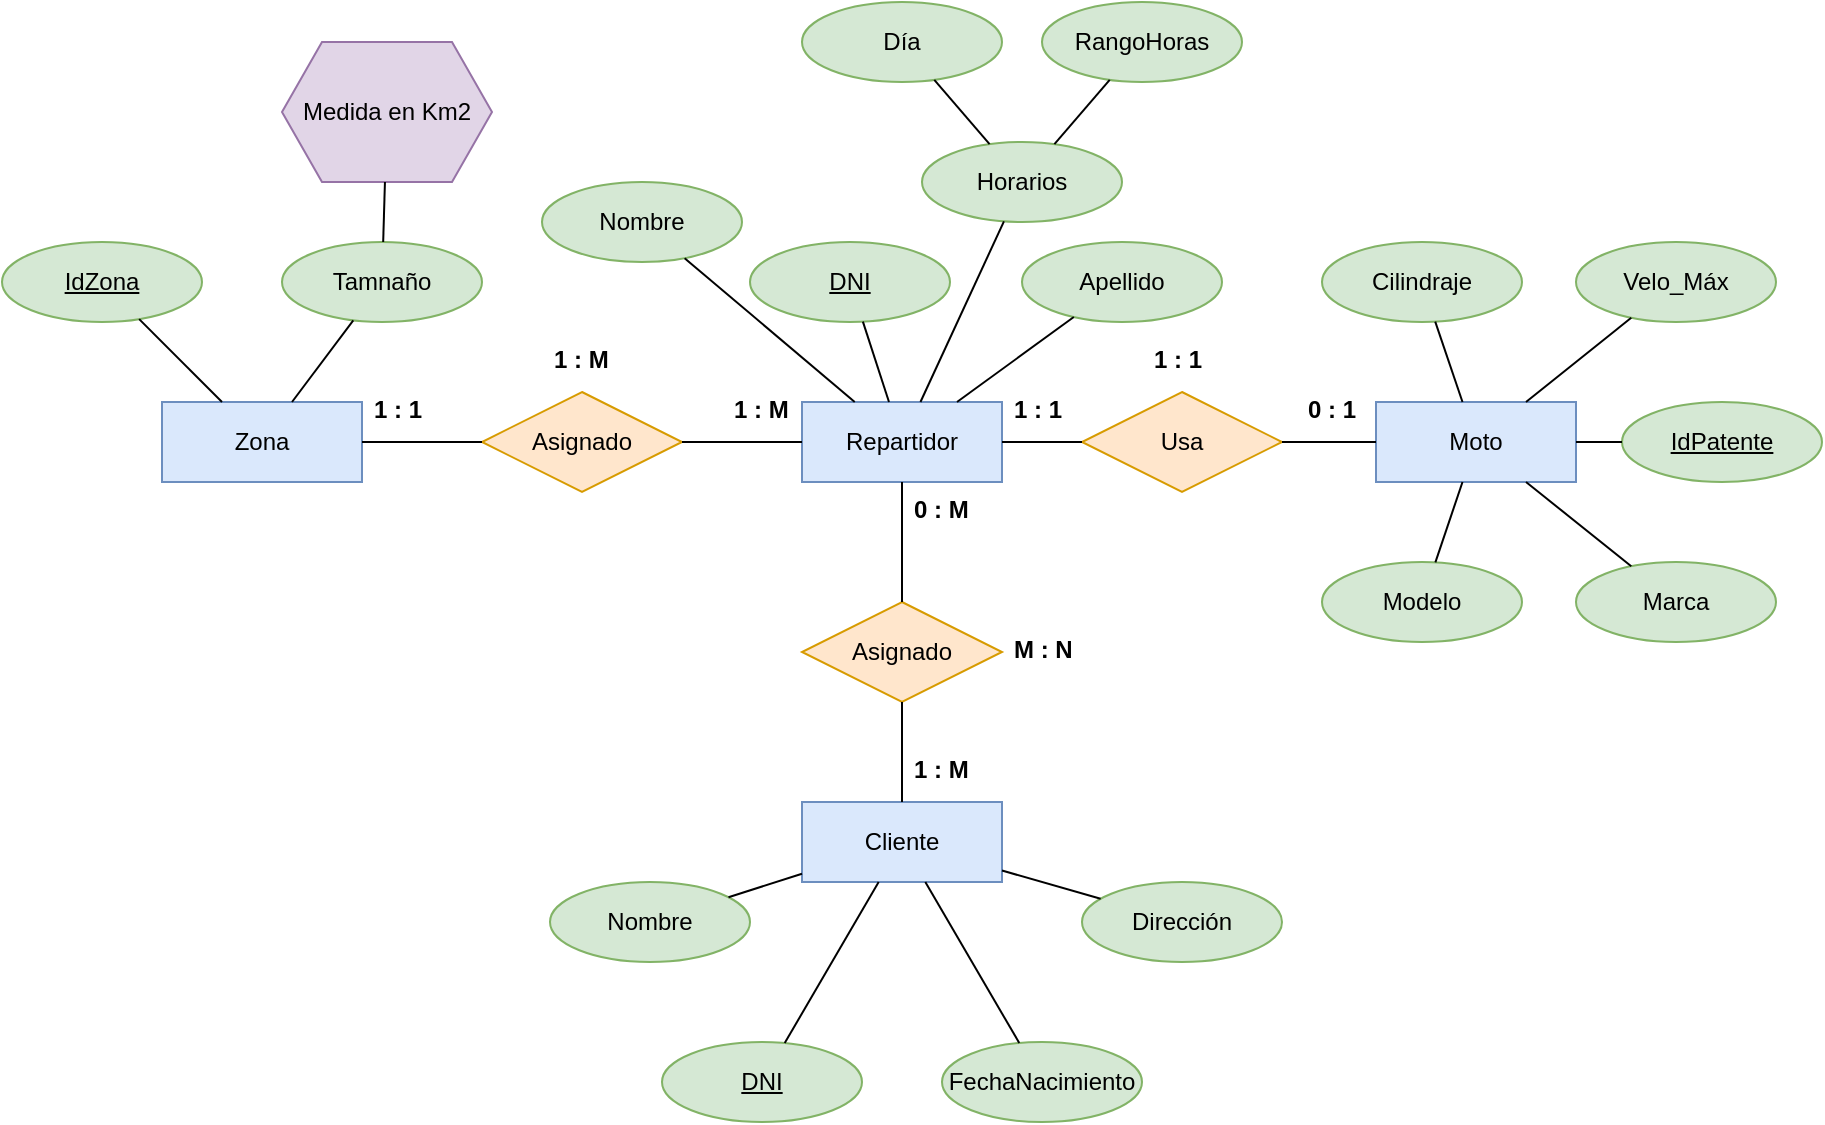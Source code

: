 <mxfile version="24.2.5" type="github">
  <diagram name="Página-1" id="_4Nhc4b1fY-WB2GzDSU6">
    <mxGraphModel dx="540" dy="342" grid="1" gridSize="10" guides="1" tooltips="1" connect="1" arrows="1" fold="1" page="1" pageScale="1" pageWidth="827" pageHeight="1169" math="0" shadow="0">
      <root>
        <mxCell id="0" />
        <mxCell id="1" parent="0" />
        <mxCell id="O9mkS1fQQ6wqIUbLn2zo-1" value="Repartidor" style="whiteSpace=wrap;html=1;align=center;fillColor=#dae8fc;strokeColor=#6c8ebf;" vertex="1" parent="1">
          <mxGeometry x="440" y="200" width="100" height="40" as="geometry" />
        </mxCell>
        <mxCell id="O9mkS1fQQ6wqIUbLn2zo-2" value="Zona" style="whiteSpace=wrap;html=1;align=center;fillColor=#dae8fc;strokeColor=#6c8ebf;" vertex="1" parent="1">
          <mxGeometry x="120" y="200" width="100" height="40" as="geometry" />
        </mxCell>
        <mxCell id="O9mkS1fQQ6wqIUbLn2zo-3" value="Cliente" style="whiteSpace=wrap;html=1;align=center;fillColor=#dae8fc;strokeColor=#6c8ebf;" vertex="1" parent="1">
          <mxGeometry x="440" y="400" width="100" height="40" as="geometry" />
        </mxCell>
        <mxCell id="O9mkS1fQQ6wqIUbLn2zo-4" value="Moto" style="whiteSpace=wrap;html=1;align=center;fillColor=#dae8fc;strokeColor=#6c8ebf;" vertex="1" parent="1">
          <mxGeometry x="727" y="200" width="100" height="40" as="geometry" />
        </mxCell>
        <mxCell id="O9mkS1fQQ6wqIUbLn2zo-5" value="Asignado" style="shape=rhombus;perimeter=rhombusPerimeter;whiteSpace=wrap;html=1;align=center;fillColor=#ffe6cc;strokeColor=#d79b00;" vertex="1" parent="1">
          <mxGeometry x="280" y="195" width="100" height="50" as="geometry" />
        </mxCell>
        <mxCell id="O9mkS1fQQ6wqIUbLn2zo-6" value="" style="endArrow=none;html=1;rounded=0;" edge="1" parent="1" source="O9mkS1fQQ6wqIUbLn2zo-1" target="O9mkS1fQQ6wqIUbLn2zo-5">
          <mxGeometry relative="1" as="geometry">
            <mxPoint x="160" y="290" as="sourcePoint" />
            <mxPoint x="320" y="290" as="targetPoint" />
          </mxGeometry>
        </mxCell>
        <mxCell id="O9mkS1fQQ6wqIUbLn2zo-7" value="" style="endArrow=none;html=1;rounded=0;" edge="1" parent="1" source="O9mkS1fQQ6wqIUbLn2zo-5" target="O9mkS1fQQ6wqIUbLn2zo-2">
          <mxGeometry relative="1" as="geometry">
            <mxPoint x="300" y="280" as="sourcePoint" />
            <mxPoint x="460" y="280" as="targetPoint" />
          </mxGeometry>
        </mxCell>
        <mxCell id="O9mkS1fQQ6wqIUbLn2zo-8" value="1 : M" style="text;strokeColor=none;fillColor=none;spacingLeft=4;spacingRight=4;overflow=hidden;rotatable=0;points=[[0,0.5],[1,0.5]];portConstraint=eastwest;fontSize=12;whiteSpace=wrap;html=1;fontStyle=1" vertex="1" parent="1">
          <mxGeometry x="310" y="165" width="40" height="30" as="geometry" />
        </mxCell>
        <mxCell id="O9mkS1fQQ6wqIUbLn2zo-9" value="1 : M" style="text;strokeColor=none;fillColor=none;spacingLeft=4;spacingRight=4;overflow=hidden;rotatable=0;points=[[0,0.5],[1,0.5]];portConstraint=eastwest;fontSize=12;whiteSpace=wrap;html=1;fontStyle=1" vertex="1" parent="1">
          <mxGeometry x="400" y="190" width="40" height="30" as="geometry" />
        </mxCell>
        <mxCell id="O9mkS1fQQ6wqIUbLn2zo-10" value="1 : 1" style="text;strokeColor=none;fillColor=none;spacingLeft=4;spacingRight=4;overflow=hidden;rotatable=0;points=[[0,0.5],[1,0.5]];portConstraint=eastwest;fontSize=12;whiteSpace=wrap;html=1;fontStyle=1" vertex="1" parent="1">
          <mxGeometry x="220" y="190" width="40" height="30" as="geometry" />
        </mxCell>
        <mxCell id="O9mkS1fQQ6wqIUbLn2zo-11" value="Asignado" style="shape=rhombus;perimeter=rhombusPerimeter;whiteSpace=wrap;html=1;align=center;fillColor=#ffe6cc;strokeColor=#d79b00;" vertex="1" parent="1">
          <mxGeometry x="440" y="300" width="100" height="50" as="geometry" />
        </mxCell>
        <mxCell id="O9mkS1fQQ6wqIUbLn2zo-12" value="Usa" style="shape=rhombus;perimeter=rhombusPerimeter;whiteSpace=wrap;html=1;align=center;fillColor=#ffe6cc;strokeColor=#d79b00;" vertex="1" parent="1">
          <mxGeometry x="580" y="195" width="100" height="50" as="geometry" />
        </mxCell>
        <mxCell id="O9mkS1fQQ6wqIUbLn2zo-13" value="" style="endArrow=none;html=1;rounded=0;" edge="1" parent="1" source="O9mkS1fQQ6wqIUbLn2zo-1" target="O9mkS1fQQ6wqIUbLn2zo-12">
          <mxGeometry relative="1" as="geometry">
            <mxPoint x="590" y="320" as="sourcePoint" />
            <mxPoint x="750" y="320" as="targetPoint" />
          </mxGeometry>
        </mxCell>
        <mxCell id="O9mkS1fQQ6wqIUbLn2zo-14" value="" style="endArrow=none;html=1;rounded=0;" edge="1" parent="1" source="O9mkS1fQQ6wqIUbLn2zo-12" target="O9mkS1fQQ6wqIUbLn2zo-4">
          <mxGeometry relative="1" as="geometry">
            <mxPoint x="640" y="290" as="sourcePoint" />
            <mxPoint x="800" y="290" as="targetPoint" />
          </mxGeometry>
        </mxCell>
        <mxCell id="O9mkS1fQQ6wqIUbLn2zo-15" value="" style="endArrow=none;html=1;rounded=0;" edge="1" parent="1" source="O9mkS1fQQ6wqIUbLn2zo-1" target="O9mkS1fQQ6wqIUbLn2zo-11">
          <mxGeometry relative="1" as="geometry">
            <mxPoint x="450" y="270" as="sourcePoint" />
            <mxPoint x="610" y="270" as="targetPoint" />
          </mxGeometry>
        </mxCell>
        <mxCell id="O9mkS1fQQ6wqIUbLn2zo-16" value="" style="endArrow=none;html=1;rounded=0;" edge="1" parent="1" source="O9mkS1fQQ6wqIUbLn2zo-3" target="O9mkS1fQQ6wqIUbLn2zo-11">
          <mxGeometry relative="1" as="geometry">
            <mxPoint x="350" y="380" as="sourcePoint" />
            <mxPoint x="510" y="380" as="targetPoint" />
          </mxGeometry>
        </mxCell>
        <mxCell id="O9mkS1fQQ6wqIUbLn2zo-17" value="M : N" style="text;strokeColor=none;fillColor=none;spacingLeft=4;spacingRight=4;overflow=hidden;rotatable=0;points=[[0,0.5],[1,0.5]];portConstraint=eastwest;fontSize=12;whiteSpace=wrap;html=1;fontStyle=1" vertex="1" parent="1">
          <mxGeometry x="540" y="310" width="40" height="30" as="geometry" />
        </mxCell>
        <mxCell id="O9mkS1fQQ6wqIUbLn2zo-18" value="0 : M" style="text;strokeColor=none;fillColor=none;spacingLeft=4;spacingRight=4;overflow=hidden;rotatable=0;points=[[0,0.5],[1,0.5]];portConstraint=eastwest;fontSize=12;whiteSpace=wrap;html=1;fontStyle=1" vertex="1" parent="1">
          <mxGeometry x="490" y="240" width="40" height="30" as="geometry" />
        </mxCell>
        <mxCell id="O9mkS1fQQ6wqIUbLn2zo-19" value="1 : M" style="text;strokeColor=none;fillColor=none;spacingLeft=4;spacingRight=4;overflow=hidden;rotatable=0;points=[[0,0.5],[1,0.5]];portConstraint=eastwest;fontSize=12;whiteSpace=wrap;html=1;fontStyle=1" vertex="1" parent="1">
          <mxGeometry x="490" y="370" width="40" height="30" as="geometry" />
        </mxCell>
        <mxCell id="O9mkS1fQQ6wqIUbLn2zo-20" value="1 : 1" style="text;strokeColor=none;fillColor=none;spacingLeft=4;spacingRight=4;overflow=hidden;rotatable=0;points=[[0,0.5],[1,0.5]];portConstraint=eastwest;fontSize=12;whiteSpace=wrap;html=1;fontStyle=1" vertex="1" parent="1">
          <mxGeometry x="610" y="165" width="40" height="30" as="geometry" />
        </mxCell>
        <mxCell id="O9mkS1fQQ6wqIUbLn2zo-21" value="0 : 1" style="text;strokeColor=none;fillColor=none;spacingLeft=4;spacingRight=4;overflow=hidden;rotatable=0;points=[[0,0.5],[1,0.5]];portConstraint=eastwest;fontSize=12;whiteSpace=wrap;html=1;fontStyle=1" vertex="1" parent="1">
          <mxGeometry x="687" y="190" width="40" height="30" as="geometry" />
        </mxCell>
        <mxCell id="O9mkS1fQQ6wqIUbLn2zo-22" value="1 : 1" style="text;strokeColor=none;fillColor=none;spacingLeft=4;spacingRight=4;overflow=hidden;rotatable=0;points=[[0,0.5],[1,0.5]];portConstraint=eastwest;fontSize=12;whiteSpace=wrap;html=1;fontStyle=1" vertex="1" parent="1">
          <mxGeometry x="540" y="190" width="40" height="30" as="geometry" />
        </mxCell>
        <mxCell id="O9mkS1fQQ6wqIUbLn2zo-23" value="DNI" style="ellipse;whiteSpace=wrap;html=1;align=center;fontStyle=4;fillColor=#d5e8d4;strokeColor=#82b366;" vertex="1" parent="1">
          <mxGeometry x="414" y="120" width="100" height="40" as="geometry" />
        </mxCell>
        <mxCell id="O9mkS1fQQ6wqIUbLn2zo-24" value="Nombre" style="ellipse;whiteSpace=wrap;html=1;align=center;fillColor=#d5e8d4;strokeColor=#82b366;" vertex="1" parent="1">
          <mxGeometry x="310" y="90" width="100" height="40" as="geometry" />
        </mxCell>
        <mxCell id="O9mkS1fQQ6wqIUbLn2zo-25" value="Apellido" style="ellipse;whiteSpace=wrap;html=1;align=center;fillColor=#d5e8d4;strokeColor=#82b366;" vertex="1" parent="1">
          <mxGeometry x="550" y="120" width="100" height="40" as="geometry" />
        </mxCell>
        <mxCell id="O9mkS1fQQ6wqIUbLn2zo-26" value="Horarios" style="ellipse;whiteSpace=wrap;html=1;align=center;fillColor=#d5e8d4;strokeColor=#82b366;" vertex="1" parent="1">
          <mxGeometry x="500" y="70" width="100" height="40" as="geometry" />
        </mxCell>
        <mxCell id="O9mkS1fQQ6wqIUbLn2zo-31" value="Día" style="ellipse;whiteSpace=wrap;html=1;align=center;fillColor=#d5e8d4;strokeColor=#82b366;" vertex="1" parent="1">
          <mxGeometry x="440" width="100" height="40" as="geometry" />
        </mxCell>
        <mxCell id="O9mkS1fQQ6wqIUbLn2zo-32" value="RangoHoras" style="ellipse;whiteSpace=wrap;html=1;align=center;fillColor=#d5e8d4;strokeColor=#82b366;" vertex="1" parent="1">
          <mxGeometry x="560" width="100" height="40" as="geometry" />
        </mxCell>
        <mxCell id="O9mkS1fQQ6wqIUbLn2zo-35" value="IdPatente" style="ellipse;whiteSpace=wrap;html=1;align=center;fontStyle=4;fillColor=#d5e8d4;strokeColor=#82b366;" vertex="1" parent="1">
          <mxGeometry x="850" y="200" width="100" height="40" as="geometry" />
        </mxCell>
        <mxCell id="O9mkS1fQQ6wqIUbLn2zo-36" value="Cilindraje" style="ellipse;whiteSpace=wrap;html=1;align=center;fillColor=#d5e8d4;strokeColor=#82b366;" vertex="1" parent="1">
          <mxGeometry x="700" y="120" width="100" height="40" as="geometry" />
        </mxCell>
        <mxCell id="O9mkS1fQQ6wqIUbLn2zo-37" value="Marca" style="ellipse;whiteSpace=wrap;html=1;align=center;fillColor=#d5e8d4;strokeColor=#82b366;" vertex="1" parent="1">
          <mxGeometry x="827" y="280" width="100" height="40" as="geometry" />
        </mxCell>
        <mxCell id="O9mkS1fQQ6wqIUbLn2zo-38" value="Modelo" style="ellipse;whiteSpace=wrap;html=1;align=center;fillColor=#d5e8d4;strokeColor=#82b366;" vertex="1" parent="1">
          <mxGeometry x="700" y="280" width="100" height="40" as="geometry" />
        </mxCell>
        <mxCell id="O9mkS1fQQ6wqIUbLn2zo-39" value="" style="endArrow=none;html=1;rounded=0;" edge="1" parent="1" source="O9mkS1fQQ6wqIUbLn2zo-36" target="O9mkS1fQQ6wqIUbLn2zo-4">
          <mxGeometry relative="1" as="geometry">
            <mxPoint x="670" y="170" as="sourcePoint" />
            <mxPoint x="830" y="170" as="targetPoint" />
          </mxGeometry>
        </mxCell>
        <mxCell id="O9mkS1fQQ6wqIUbLn2zo-40" value="" style="endArrow=none;html=1;rounded=0;" edge="1" parent="1" source="O9mkS1fQQ6wqIUbLn2zo-4" target="O9mkS1fQQ6wqIUbLn2zo-35">
          <mxGeometry relative="1" as="geometry">
            <mxPoint x="850" y="190" as="sourcePoint" />
            <mxPoint x="1010" y="190" as="targetPoint" />
          </mxGeometry>
        </mxCell>
        <mxCell id="O9mkS1fQQ6wqIUbLn2zo-41" value="" style="endArrow=none;html=1;rounded=0;" edge="1" parent="1" source="O9mkS1fQQ6wqIUbLn2zo-4" target="O9mkS1fQQ6wqIUbLn2zo-38">
          <mxGeometry relative="1" as="geometry">
            <mxPoint x="700" y="260" as="sourcePoint" />
            <mxPoint x="860" y="260" as="targetPoint" />
          </mxGeometry>
        </mxCell>
        <mxCell id="O9mkS1fQQ6wqIUbLn2zo-42" value="" style="endArrow=none;html=1;rounded=0;" edge="1" parent="1" source="O9mkS1fQQ6wqIUbLn2zo-4" target="O9mkS1fQQ6wqIUbLn2zo-37">
          <mxGeometry relative="1" as="geometry">
            <mxPoint x="880" y="320" as="sourcePoint" />
            <mxPoint x="1040" y="320" as="targetPoint" />
          </mxGeometry>
        </mxCell>
        <mxCell id="O9mkS1fQQ6wqIUbLn2zo-43" value="Velo_Máx" style="ellipse;whiteSpace=wrap;html=1;align=center;fillColor=#d5e8d4;strokeColor=#82b366;" vertex="1" parent="1">
          <mxGeometry x="827" y="120" width="100" height="40" as="geometry" />
        </mxCell>
        <mxCell id="O9mkS1fQQ6wqIUbLn2zo-44" value="" style="endArrow=none;html=1;rounded=0;" edge="1" parent="1" source="O9mkS1fQQ6wqIUbLn2zo-4" target="O9mkS1fQQ6wqIUbLn2zo-43">
          <mxGeometry relative="1" as="geometry">
            <mxPoint x="800" y="160" as="sourcePoint" />
            <mxPoint x="960" y="160" as="targetPoint" />
          </mxGeometry>
        </mxCell>
        <mxCell id="O9mkS1fQQ6wqIUbLn2zo-45" value="DNI" style="ellipse;whiteSpace=wrap;html=1;align=center;fontStyle=4;fillColor=#d5e8d4;strokeColor=#82b366;" vertex="1" parent="1">
          <mxGeometry x="370" y="520" width="100" height="40" as="geometry" />
        </mxCell>
        <mxCell id="O9mkS1fQQ6wqIUbLn2zo-46" value="Dirección" style="ellipse;whiteSpace=wrap;html=1;align=center;fillColor=#d5e8d4;strokeColor=#82b366;" vertex="1" parent="1">
          <mxGeometry x="580" y="440" width="100" height="40" as="geometry" />
        </mxCell>
        <mxCell id="O9mkS1fQQ6wqIUbLn2zo-48" value="Nombre" style="ellipse;whiteSpace=wrap;html=1;align=center;fillColor=#d5e8d4;strokeColor=#82b366;" vertex="1" parent="1">
          <mxGeometry x="314" y="440" width="100" height="40" as="geometry" />
        </mxCell>
        <mxCell id="O9mkS1fQQ6wqIUbLn2zo-49" value="FechaNacimiento" style="ellipse;whiteSpace=wrap;html=1;align=center;fillColor=#d5e8d4;strokeColor=#82b366;" vertex="1" parent="1">
          <mxGeometry x="510" y="520" width="100" height="40" as="geometry" />
        </mxCell>
        <mxCell id="O9mkS1fQQ6wqIUbLn2zo-50" value="" style="endArrow=none;html=1;rounded=0;" edge="1" parent="1" source="O9mkS1fQQ6wqIUbLn2zo-3" target="O9mkS1fQQ6wqIUbLn2zo-45">
          <mxGeometry relative="1" as="geometry">
            <mxPoint x="420" y="490" as="sourcePoint" />
            <mxPoint x="580" y="490" as="targetPoint" />
          </mxGeometry>
        </mxCell>
        <mxCell id="O9mkS1fQQ6wqIUbLn2zo-51" value="" style="endArrow=none;html=1;rounded=0;" edge="1" parent="1" source="O9mkS1fQQ6wqIUbLn2zo-3" target="O9mkS1fQQ6wqIUbLn2zo-49">
          <mxGeometry relative="1" as="geometry">
            <mxPoint x="500" y="480" as="sourcePoint" />
            <mxPoint x="660" y="480" as="targetPoint" />
          </mxGeometry>
        </mxCell>
        <mxCell id="O9mkS1fQQ6wqIUbLn2zo-52" value="" style="endArrow=none;html=1;rounded=0;" edge="1" parent="1" source="O9mkS1fQQ6wqIUbLn2zo-48" target="O9mkS1fQQ6wqIUbLn2zo-3">
          <mxGeometry relative="1" as="geometry">
            <mxPoint x="300" y="500" as="sourcePoint" />
            <mxPoint x="460" y="500" as="targetPoint" />
          </mxGeometry>
        </mxCell>
        <mxCell id="O9mkS1fQQ6wqIUbLn2zo-53" value="" style="endArrow=none;html=1;rounded=0;" edge="1" parent="1" source="O9mkS1fQQ6wqIUbLn2zo-3" target="O9mkS1fQQ6wqIUbLn2zo-46">
          <mxGeometry relative="1" as="geometry">
            <mxPoint x="360" y="500" as="sourcePoint" />
            <mxPoint x="520" y="500" as="targetPoint" />
          </mxGeometry>
        </mxCell>
        <mxCell id="O9mkS1fQQ6wqIUbLn2zo-54" value="" style="endArrow=none;html=1;rounded=0;" edge="1" parent="1" source="O9mkS1fQQ6wqIUbLn2zo-1" target="O9mkS1fQQ6wqIUbLn2zo-23">
          <mxGeometry relative="1" as="geometry">
            <mxPoint x="360" y="140" as="sourcePoint" />
            <mxPoint x="520" y="140" as="targetPoint" />
          </mxGeometry>
        </mxCell>
        <mxCell id="O9mkS1fQQ6wqIUbLn2zo-55" value="" style="endArrow=none;html=1;rounded=0;" edge="1" parent="1" source="O9mkS1fQQ6wqIUbLn2zo-24" target="O9mkS1fQQ6wqIUbLn2zo-1">
          <mxGeometry relative="1" as="geometry">
            <mxPoint x="380" y="120" as="sourcePoint" />
            <mxPoint x="540" y="120" as="targetPoint" />
          </mxGeometry>
        </mxCell>
        <mxCell id="O9mkS1fQQ6wqIUbLn2zo-56" value="" style="endArrow=none;html=1;rounded=0;" edge="1" parent="1" source="O9mkS1fQQ6wqIUbLn2zo-1" target="O9mkS1fQQ6wqIUbLn2zo-25">
          <mxGeometry relative="1" as="geometry">
            <mxPoint x="500" y="80" as="sourcePoint" />
            <mxPoint x="660" y="80" as="targetPoint" />
          </mxGeometry>
        </mxCell>
        <mxCell id="O9mkS1fQQ6wqIUbLn2zo-57" value="" style="endArrow=none;html=1;rounded=0;" edge="1" parent="1" source="O9mkS1fQQ6wqIUbLn2zo-26" target="O9mkS1fQQ6wqIUbLn2zo-1">
          <mxGeometry relative="1" as="geometry">
            <mxPoint x="490" y="120" as="sourcePoint" />
            <mxPoint x="650" y="120" as="targetPoint" />
          </mxGeometry>
        </mxCell>
        <mxCell id="O9mkS1fQQ6wqIUbLn2zo-58" value="" style="endArrow=none;html=1;rounded=0;" edge="1" parent="1" source="O9mkS1fQQ6wqIUbLn2zo-31" target="O9mkS1fQQ6wqIUbLn2zo-26">
          <mxGeometry relative="1" as="geometry">
            <mxPoint x="510" y="30" as="sourcePoint" />
            <mxPoint x="670" y="30" as="targetPoint" />
          </mxGeometry>
        </mxCell>
        <mxCell id="O9mkS1fQQ6wqIUbLn2zo-59" value="" style="endArrow=none;html=1;rounded=0;" edge="1" parent="1" source="O9mkS1fQQ6wqIUbLn2zo-32" target="O9mkS1fQQ6wqIUbLn2zo-26">
          <mxGeometry relative="1" as="geometry">
            <mxPoint x="560" y="20" as="sourcePoint" />
            <mxPoint x="720" y="20" as="targetPoint" />
          </mxGeometry>
        </mxCell>
        <mxCell id="O9mkS1fQQ6wqIUbLn2zo-61" value="IdZona" style="ellipse;whiteSpace=wrap;html=1;align=center;fontStyle=4;fillColor=#d5e8d4;strokeColor=#82b366;" vertex="1" parent="1">
          <mxGeometry x="40" y="120" width="100" height="40" as="geometry" />
        </mxCell>
        <mxCell id="O9mkS1fQQ6wqIUbLn2zo-62" value="Tamnaño" style="ellipse;whiteSpace=wrap;html=1;align=center;fillColor=#d5e8d4;strokeColor=#82b366;" vertex="1" parent="1">
          <mxGeometry x="180" y="120" width="100" height="40" as="geometry" />
        </mxCell>
        <mxCell id="O9mkS1fQQ6wqIUbLn2zo-63" value="" style="endArrow=none;html=1;rounded=0;" edge="1" parent="1" source="O9mkS1fQQ6wqIUbLn2zo-61" target="O9mkS1fQQ6wqIUbLn2zo-2">
          <mxGeometry relative="1" as="geometry">
            <mxPoint x="40" y="220" as="sourcePoint" />
            <mxPoint x="200" y="220" as="targetPoint" />
          </mxGeometry>
        </mxCell>
        <mxCell id="O9mkS1fQQ6wqIUbLn2zo-64" value="" style="endArrow=none;html=1;rounded=0;" edge="1" parent="1" source="O9mkS1fQQ6wqIUbLn2zo-2" target="O9mkS1fQQ6wqIUbLn2zo-62">
          <mxGeometry relative="1" as="geometry">
            <mxPoint x="50" y="210" as="sourcePoint" />
            <mxPoint x="210" y="210" as="targetPoint" />
          </mxGeometry>
        </mxCell>
        <mxCell id="O9mkS1fQQ6wqIUbLn2zo-65" value="Medida en Km2" style="shape=hexagon;perimeter=hexagonPerimeter2;whiteSpace=wrap;html=1;fixedSize=1;fillColor=#e1d5e7;strokeColor=#9673a6;" vertex="1" parent="1">
          <mxGeometry x="180" y="20" width="105" height="70" as="geometry" />
        </mxCell>
        <mxCell id="O9mkS1fQQ6wqIUbLn2zo-66" value="" style="endArrow=none;html=1;rounded=0;" edge="1" parent="1" source="O9mkS1fQQ6wqIUbLn2zo-65" target="O9mkS1fQQ6wqIUbLn2zo-62">
          <mxGeometry relative="1" as="geometry">
            <mxPoint x="90" y="70" as="sourcePoint" />
            <mxPoint x="250" y="70" as="targetPoint" />
          </mxGeometry>
        </mxCell>
      </root>
    </mxGraphModel>
  </diagram>
</mxfile>
